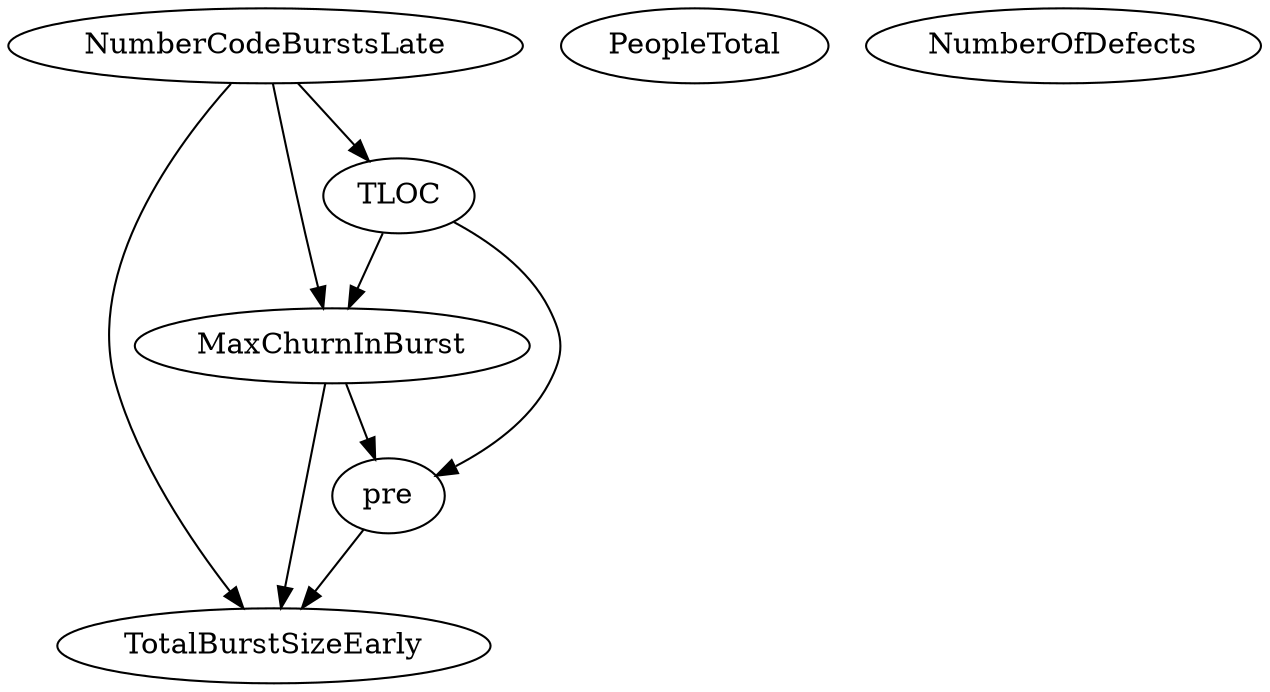 digraph {
   NumberCodeBurstsLate;
   PeopleTotal;
   NumberOfDefects;
   TotalBurstSizeEarly;
   TLOC;
   MaxChurnInBurst;
   pre;
   NumberCodeBurstsLate -> TotalBurstSizeEarly;
   NumberCodeBurstsLate -> TLOC;
   NumberCodeBurstsLate -> MaxChurnInBurst;
   TLOC -> MaxChurnInBurst;
   TLOC -> pre;
   MaxChurnInBurst -> TotalBurstSizeEarly;
   MaxChurnInBurst -> pre;
   pre -> TotalBurstSizeEarly;
}

